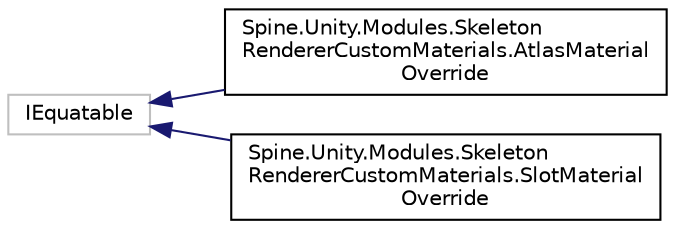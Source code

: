 digraph "그래픽컬한 클래스 계통도"
{
 // LATEX_PDF_SIZE
  edge [fontname="Helvetica",fontsize="10",labelfontname="Helvetica",labelfontsize="10"];
  node [fontname="Helvetica",fontsize="10",shape=record];
  rankdir="LR";
  Node215 [label="IEquatable",height=0.2,width=0.4,color="grey75", fillcolor="white", style="filled",tooltip=" "];
  Node215 -> Node0 [dir="back",color="midnightblue",fontsize="10",style="solid",fontname="Helvetica"];
  Node0 [label="Spine.Unity.Modules.Skeleton\lRendererCustomMaterials.AtlasMaterial\lOverride",height=0.2,width=0.4,color="black", fillcolor="white", style="filled",URL="$struct_spine_1_1_unity_1_1_modules_1_1_skeleton_renderer_custom_materials_1_1_atlas_material_override.html",tooltip=" "];
  Node215 -> Node217 [dir="back",color="midnightblue",fontsize="10",style="solid",fontname="Helvetica"];
  Node217 [label="Spine.Unity.Modules.Skeleton\lRendererCustomMaterials.SlotMaterial\lOverride",height=0.2,width=0.4,color="black", fillcolor="white", style="filled",URL="$struct_spine_1_1_unity_1_1_modules_1_1_skeleton_renderer_custom_materials_1_1_slot_material_override.html",tooltip=" "];
}

